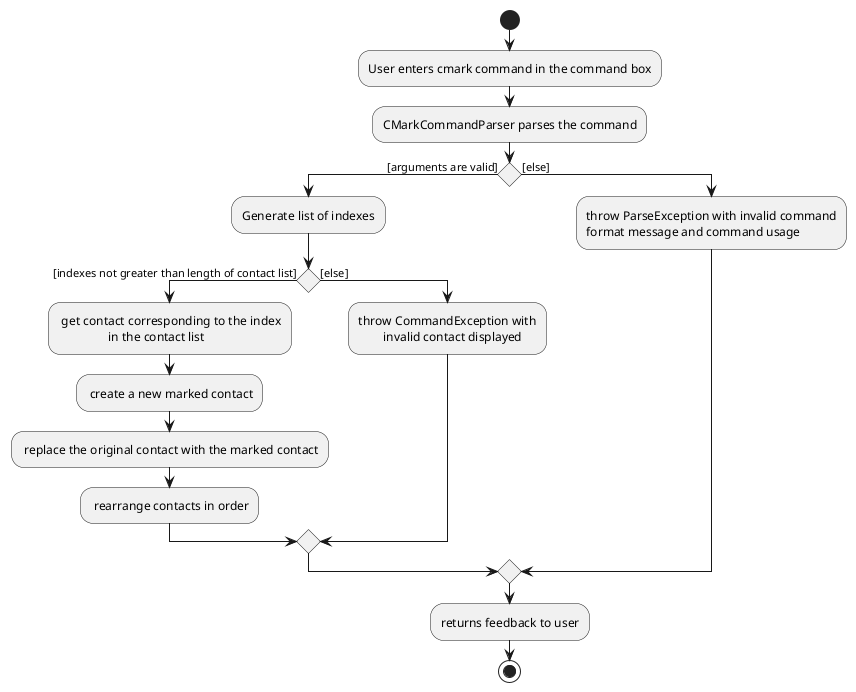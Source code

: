 @startuml
'https://plantuml.com/sequence-diagram

start
:User enters cmark command in the command box;
:CMarkCommandParser parses the command;
if () then ([arguments are valid])

    :Generate list of indexes;

    if() then ([indexes not greater than length of contact list])
        : get contact corresponding to the index
                        in the contact list;
        : create a new marked contact;
        : replace the original contact with the marked contact;
        : rearrange contacts in order;

    else ([else])
        :throw CommandException with
                invalid contact displayed;
    endif

else ([else])
:throw ParseException with invalid command
format message and command usage;
endif

:returns feedback to user;

stop

@enduml
